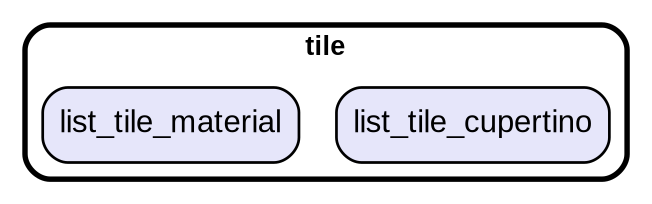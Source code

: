 digraph "" {
  graph [style=rounded fontname="Arial Black" fontsize=13 penwidth=2.6];
  node [shape=rect style="filled,rounded" fontname=Arial fontsize=15 fillcolor=Lavender penwidth=1.3];
  edge [penwidth=1.3];
  "/list_tile_cupertino.dart" [label="list_tile_cupertino"];
  "/list_tile_material.dart" [label="list_tile_material"];
  subgraph "cluster~" {
    label="tile";
    "/list_tile_cupertino.dart";
    "/list_tile_material.dart";
  }
}

